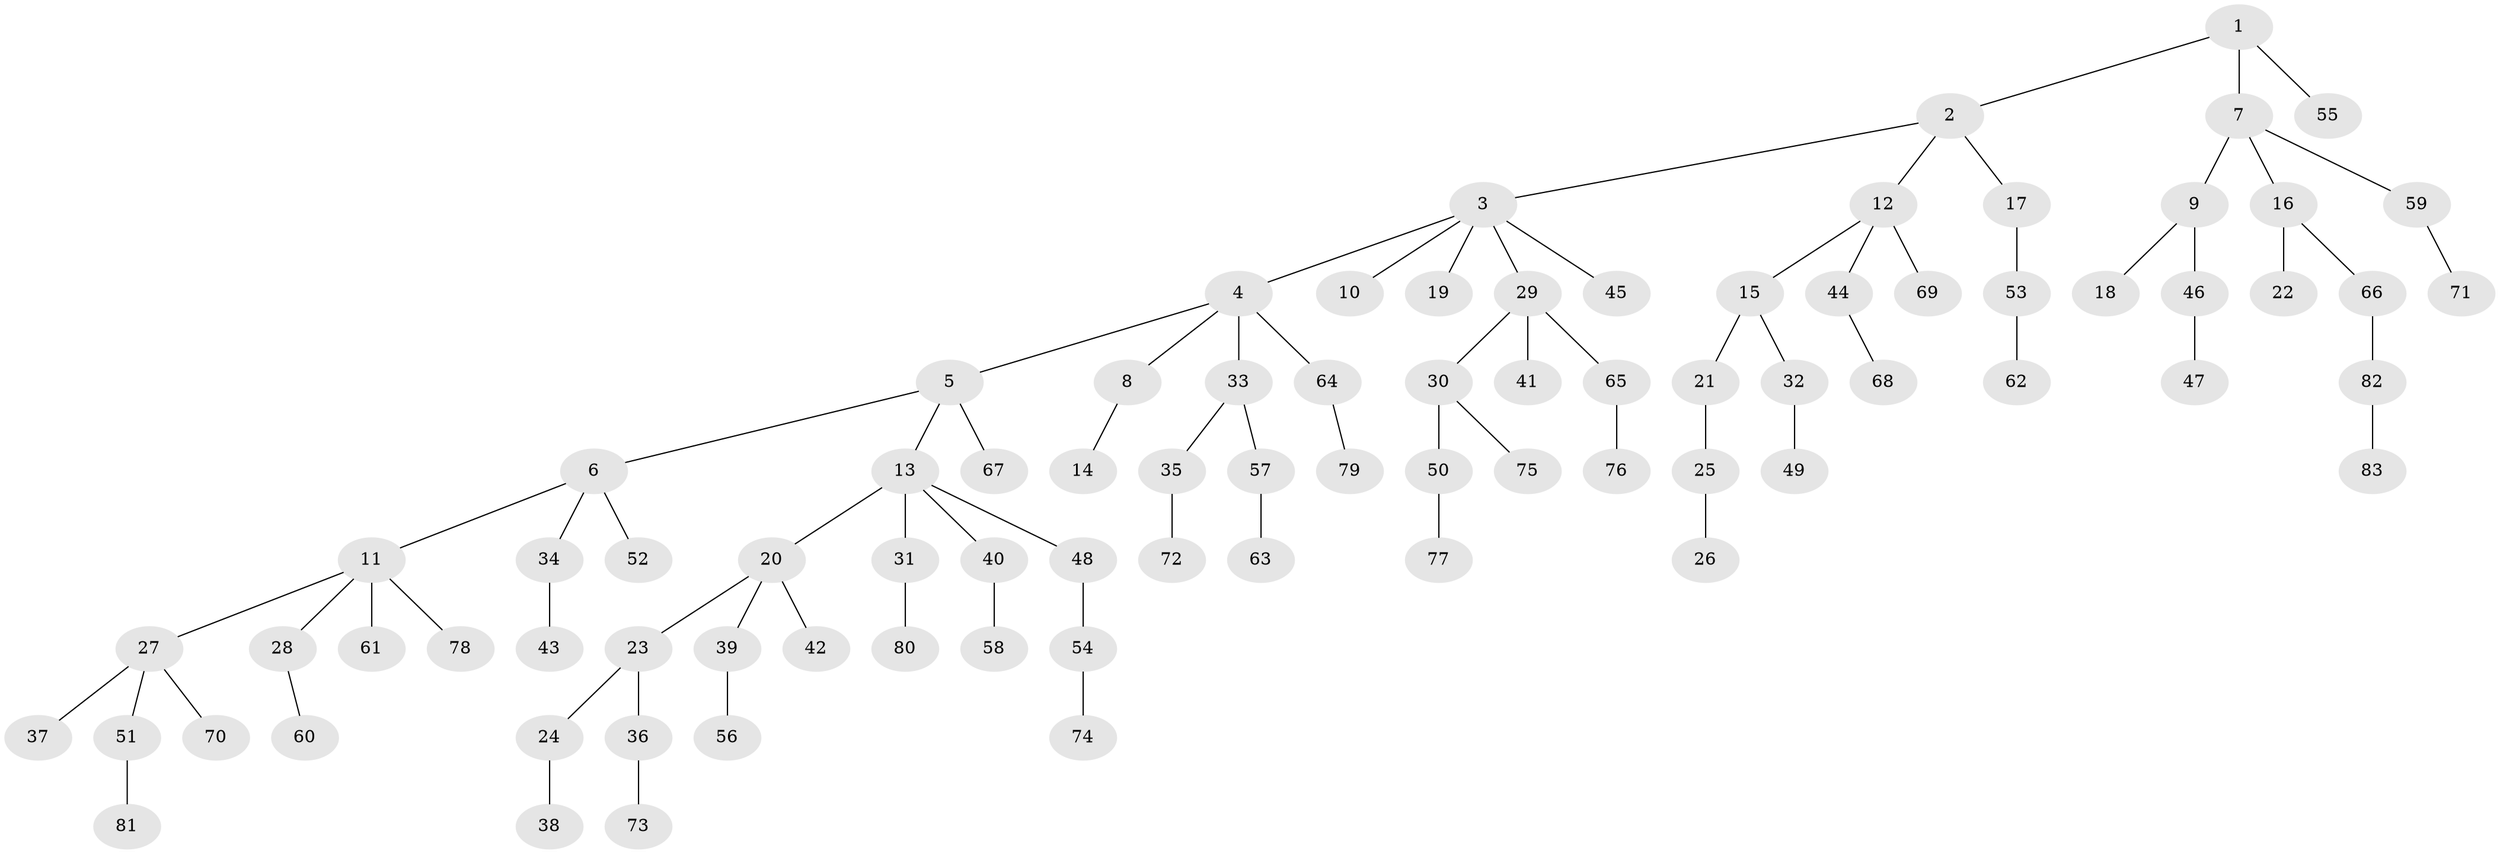 // coarse degree distribution, {5: 0.07692307692307693, 7: 0.019230769230769232, 3: 0.1346153846153846, 4: 0.038461538461538464, 1: 0.5769230769230769, 2: 0.15384615384615385}
// Generated by graph-tools (version 1.1) at 2025/52/02/27/25 19:52:10]
// undirected, 83 vertices, 82 edges
graph export_dot {
graph [start="1"]
  node [color=gray90,style=filled];
  1;
  2;
  3;
  4;
  5;
  6;
  7;
  8;
  9;
  10;
  11;
  12;
  13;
  14;
  15;
  16;
  17;
  18;
  19;
  20;
  21;
  22;
  23;
  24;
  25;
  26;
  27;
  28;
  29;
  30;
  31;
  32;
  33;
  34;
  35;
  36;
  37;
  38;
  39;
  40;
  41;
  42;
  43;
  44;
  45;
  46;
  47;
  48;
  49;
  50;
  51;
  52;
  53;
  54;
  55;
  56;
  57;
  58;
  59;
  60;
  61;
  62;
  63;
  64;
  65;
  66;
  67;
  68;
  69;
  70;
  71;
  72;
  73;
  74;
  75;
  76;
  77;
  78;
  79;
  80;
  81;
  82;
  83;
  1 -- 2;
  1 -- 7;
  1 -- 55;
  2 -- 3;
  2 -- 12;
  2 -- 17;
  3 -- 4;
  3 -- 10;
  3 -- 19;
  3 -- 29;
  3 -- 45;
  4 -- 5;
  4 -- 8;
  4 -- 33;
  4 -- 64;
  5 -- 6;
  5 -- 13;
  5 -- 67;
  6 -- 11;
  6 -- 34;
  6 -- 52;
  7 -- 9;
  7 -- 16;
  7 -- 59;
  8 -- 14;
  9 -- 18;
  9 -- 46;
  11 -- 27;
  11 -- 28;
  11 -- 61;
  11 -- 78;
  12 -- 15;
  12 -- 44;
  12 -- 69;
  13 -- 20;
  13 -- 31;
  13 -- 40;
  13 -- 48;
  15 -- 21;
  15 -- 32;
  16 -- 22;
  16 -- 66;
  17 -- 53;
  20 -- 23;
  20 -- 39;
  20 -- 42;
  21 -- 25;
  23 -- 24;
  23 -- 36;
  24 -- 38;
  25 -- 26;
  27 -- 37;
  27 -- 51;
  27 -- 70;
  28 -- 60;
  29 -- 30;
  29 -- 41;
  29 -- 65;
  30 -- 50;
  30 -- 75;
  31 -- 80;
  32 -- 49;
  33 -- 35;
  33 -- 57;
  34 -- 43;
  35 -- 72;
  36 -- 73;
  39 -- 56;
  40 -- 58;
  44 -- 68;
  46 -- 47;
  48 -- 54;
  50 -- 77;
  51 -- 81;
  53 -- 62;
  54 -- 74;
  57 -- 63;
  59 -- 71;
  64 -- 79;
  65 -- 76;
  66 -- 82;
  82 -- 83;
}
